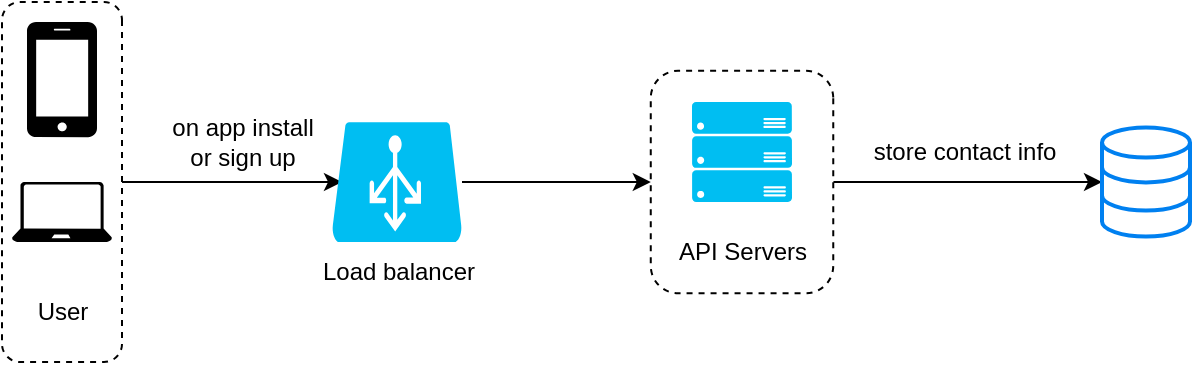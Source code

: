 <mxfile version="24.7.17">
  <diagram name="Page-1" id="hv0sp_AvCB_-yM-yH8pF">
    <mxGraphModel grid="1" page="1" gridSize="10" guides="1" tooltips="1" connect="1" arrows="1" fold="1" pageScale="1" pageWidth="850" pageHeight="1100" math="0" shadow="0">
      <root>
        <mxCell id="0" />
        <mxCell id="1" parent="0" />
        <mxCell id="lwEFzDpNobRK5-Y9auR--14" value="" style="edgeStyle=orthogonalEdgeStyle;rounded=0;orthogonalLoop=1;jettySize=auto;html=1;" edge="1" parent="1" source="lwEFzDpNobRK5-Y9auR--11" target="lwEFzDpNobRK5-Y9auR--13">
          <mxGeometry relative="1" as="geometry" />
        </mxCell>
        <mxCell id="lwEFzDpNobRK5-Y9auR--11" value="" style="rounded=1;whiteSpace=wrap;html=1;rotation=90;dashed=1;" vertex="1" parent="1">
          <mxGeometry x="414.38" y="124.38" width="111.25" height="91.25" as="geometry" />
        </mxCell>
        <mxCell id="lwEFzDpNobRK5-Y9auR--6" value="" style="edgeStyle=orthogonalEdgeStyle;rounded=0;orthogonalLoop=1;jettySize=auto;html=1;" edge="1" parent="1" source="lwEFzDpNobRK5-Y9auR--1">
          <mxGeometry relative="1" as="geometry">
            <mxPoint x="270" y="170" as="targetPoint" />
          </mxGeometry>
        </mxCell>
        <mxCell id="lwEFzDpNobRK5-Y9auR--1" value="" style="rounded=1;whiteSpace=wrap;html=1;rotation=90;dashed=1;" vertex="1" parent="1">
          <mxGeometry x="40" y="140" width="180" height="60" as="geometry" />
        </mxCell>
        <mxCell id="lwEFzDpNobRK5-Y9auR--2" value="User" style="text;html=1;align=center;verticalAlign=middle;resizable=0;points=[];autosize=1;strokeColor=none;fillColor=none;" vertex="1" parent="1">
          <mxGeometry x="105" y="220" width="50" height="30" as="geometry" />
        </mxCell>
        <mxCell id="lwEFzDpNobRK5-Y9auR--3" value="" style="sketch=0;pointerEvents=1;shadow=0;dashed=0;html=1;strokeColor=none;fillColor=#000000;labelPosition=center;verticalLabelPosition=bottom;verticalAlign=top;outlineConnect=0;align=center;shape=mxgraph.office.devices.cell_phone_iphone_standalone;" vertex="1" parent="1">
          <mxGeometry x="112.5" y="90" width="35" height="57.57" as="geometry" />
        </mxCell>
        <mxCell id="lwEFzDpNobRK5-Y9auR--4" value="" style="verticalLabelPosition=bottom;html=1;verticalAlign=top;align=center;strokeColor=none;fillColor=#000000;shape=mxgraph.azure.laptop;pointerEvents=1;" vertex="1" parent="1">
          <mxGeometry x="105" y="170" width="50" height="30" as="geometry" />
        </mxCell>
        <mxCell id="lwEFzDpNobRK5-Y9auR--7" value="on app install&lt;div&gt;or sign up&lt;/div&gt;" style="text;html=1;align=center;verticalAlign=middle;resizable=0;points=[];autosize=1;strokeColor=none;fillColor=none;" vertex="1" parent="1">
          <mxGeometry x="175" y="130" width="90" height="40" as="geometry" />
        </mxCell>
        <mxCell id="lwEFzDpNobRK5-Y9auR--8" value="" style="verticalLabelPosition=bottom;html=1;verticalAlign=top;align=center;strokeColor=none;fillColor=#00BEF2;shape=mxgraph.azure.server_rack;" vertex="1" parent="1">
          <mxGeometry x="445" y="130" width="50" height="50" as="geometry" />
        </mxCell>
        <mxCell id="lwEFzDpNobRK5-Y9auR--12" value="API Servers" style="text;html=1;align=center;verticalAlign=middle;resizable=0;points=[];autosize=1;strokeColor=none;fillColor=none;" vertex="1" parent="1">
          <mxGeometry x="425" y="190" width="90" height="30" as="geometry" />
        </mxCell>
        <mxCell id="lwEFzDpNobRK5-Y9auR--13" value="" style="html=1;verticalLabelPosition=bottom;align=center;labelBackgroundColor=#ffffff;verticalAlign=top;strokeWidth=2;strokeColor=#0080F0;shadow=0;dashed=0;shape=mxgraph.ios7.icons.data;" vertex="1" parent="1">
          <mxGeometry x="650" y="142.73" width="44" height="54.55" as="geometry" />
        </mxCell>
        <mxCell id="lwEFzDpNobRK5-Y9auR--15" value="store contact info" style="text;html=1;align=center;verticalAlign=middle;resizable=0;points=[];autosize=1;strokeColor=none;fillColor=none;" vertex="1" parent="1">
          <mxGeometry x="525.62" y="140" width="110" height="30" as="geometry" />
        </mxCell>
        <mxCell id="lwEFzDpNobRK5-Y9auR--19" value="" style="edgeStyle=orthogonalEdgeStyle;rounded=0;orthogonalLoop=1;jettySize=auto;html=1;entryX=0.5;entryY=1;entryDx=0;entryDy=0;" edge="1" parent="1" source="lwEFzDpNobRK5-Y9auR--16" target="lwEFzDpNobRK5-Y9auR--11">
          <mxGeometry relative="1" as="geometry">
            <mxPoint x="380" y="210" as="targetPoint" />
            <Array as="points">
              <mxPoint x="424" y="170" />
            </Array>
          </mxGeometry>
        </mxCell>
        <mxCell id="lwEFzDpNobRK5-Y9auR--16" value="" style="verticalLabelPosition=bottom;html=1;verticalAlign=top;align=center;strokeColor=none;fillColor=#00BEF2;shape=mxgraph.azure.azure_load_balancer;" vertex="1" parent="1">
          <mxGeometry x="265" y="140" width="65" height="60" as="geometry" />
        </mxCell>
        <mxCell id="lwEFzDpNobRK5-Y9auR--20" value="Load balancer" style="text;html=1;align=center;verticalAlign=middle;resizable=0;points=[];autosize=1;strokeColor=none;fillColor=none;" vertex="1" parent="1">
          <mxGeometry x="247.5" y="200" width="100" height="30" as="geometry" />
        </mxCell>
      </root>
    </mxGraphModel>
  </diagram>
</mxfile>
